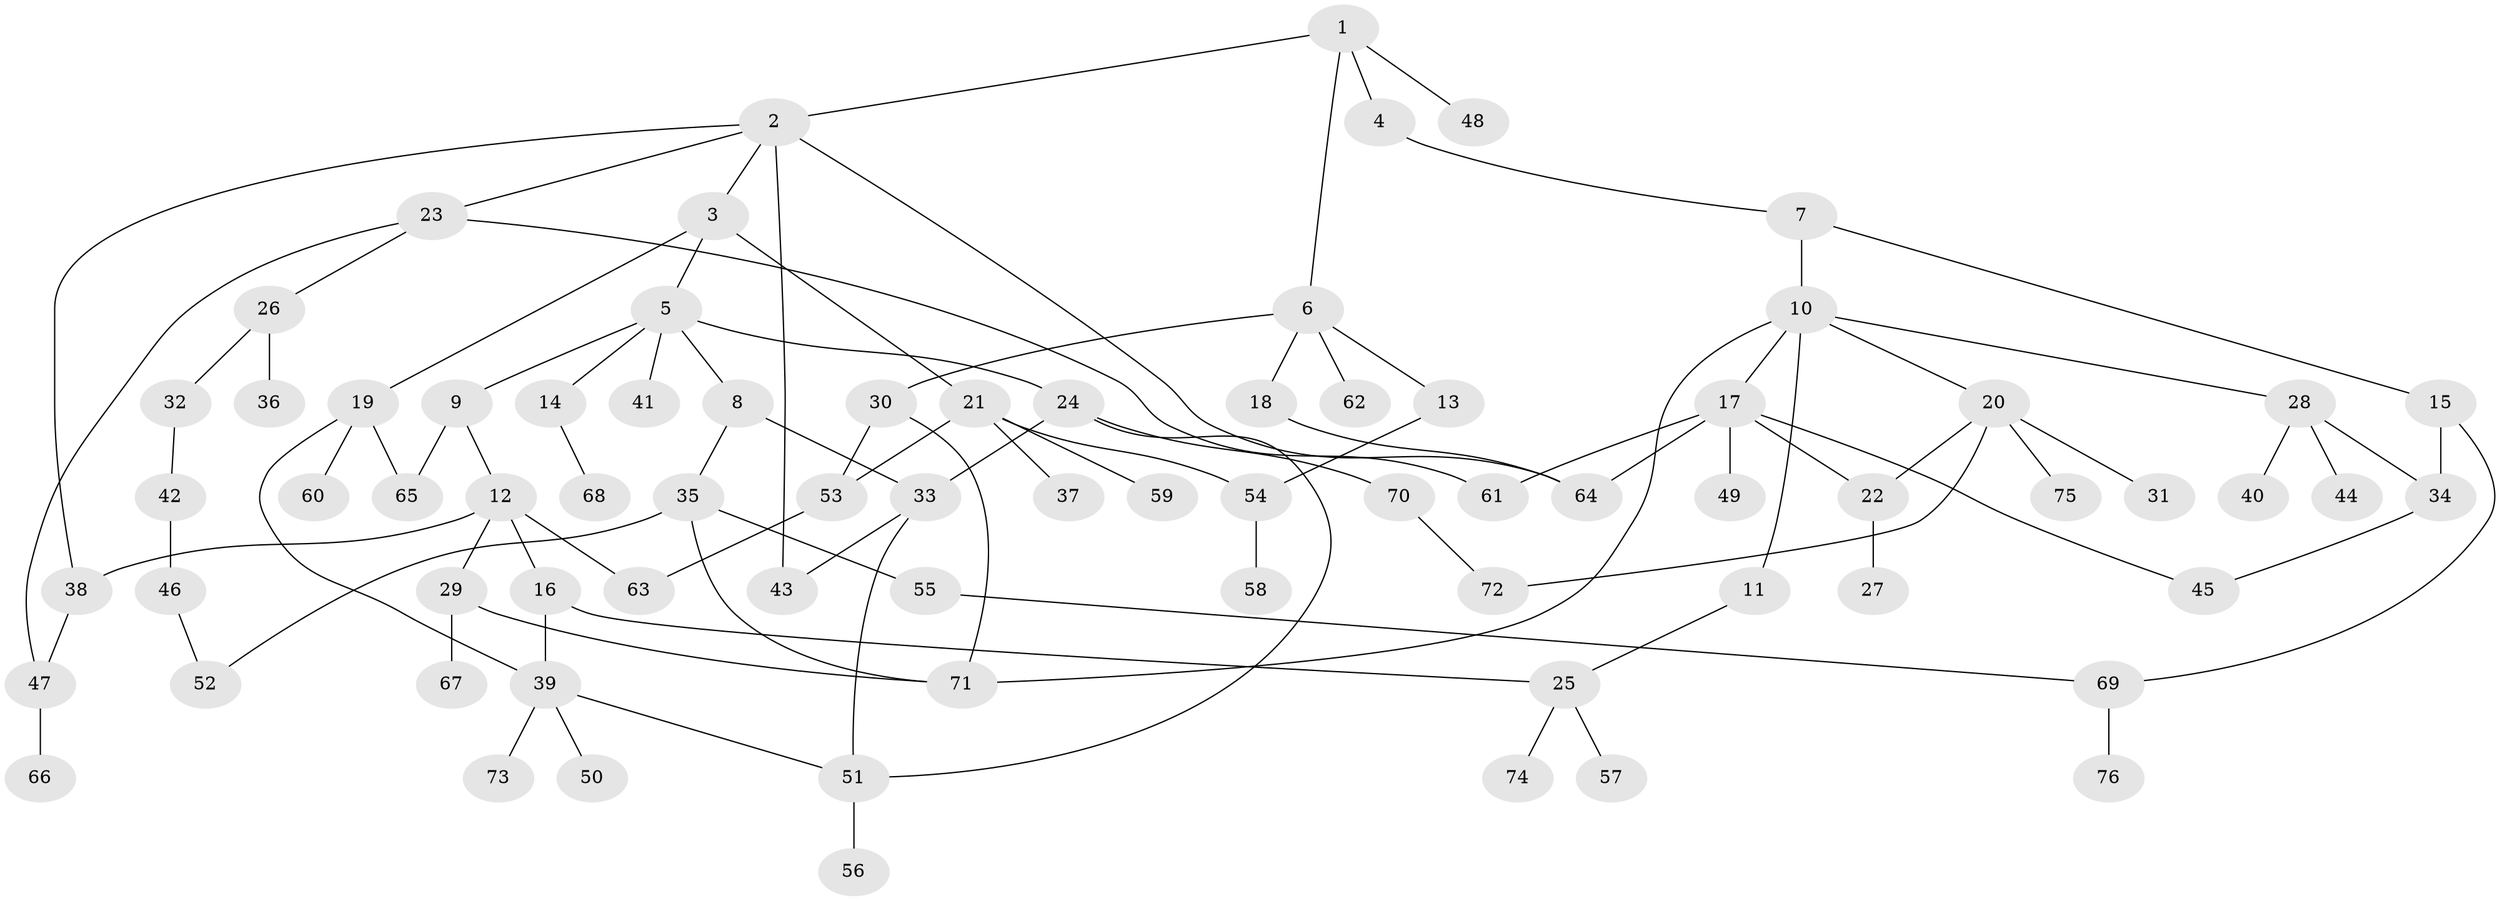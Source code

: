 // Generated by graph-tools (version 1.1) at 2025/00/03/09/25 03:00:59]
// undirected, 76 vertices, 99 edges
graph export_dot {
graph [start="1"]
  node [color=gray90,style=filled];
  1;
  2;
  3;
  4;
  5;
  6;
  7;
  8;
  9;
  10;
  11;
  12;
  13;
  14;
  15;
  16;
  17;
  18;
  19;
  20;
  21;
  22;
  23;
  24;
  25;
  26;
  27;
  28;
  29;
  30;
  31;
  32;
  33;
  34;
  35;
  36;
  37;
  38;
  39;
  40;
  41;
  42;
  43;
  44;
  45;
  46;
  47;
  48;
  49;
  50;
  51;
  52;
  53;
  54;
  55;
  56;
  57;
  58;
  59;
  60;
  61;
  62;
  63;
  64;
  65;
  66;
  67;
  68;
  69;
  70;
  71;
  72;
  73;
  74;
  75;
  76;
  1 -- 2;
  1 -- 4;
  1 -- 6;
  1 -- 48;
  2 -- 3;
  2 -- 23;
  2 -- 38;
  2 -- 43;
  2 -- 64;
  3 -- 5;
  3 -- 19;
  3 -- 21;
  4 -- 7;
  5 -- 8;
  5 -- 9;
  5 -- 14;
  5 -- 24;
  5 -- 41;
  6 -- 13;
  6 -- 18;
  6 -- 30;
  6 -- 62;
  7 -- 10;
  7 -- 15;
  8 -- 35;
  8 -- 33;
  9 -- 12;
  9 -- 65;
  10 -- 11;
  10 -- 17;
  10 -- 20;
  10 -- 28;
  10 -- 71;
  11 -- 25;
  12 -- 16;
  12 -- 29;
  12 -- 63;
  12 -- 38;
  13 -- 54;
  14 -- 68;
  15 -- 69;
  15 -- 34;
  16 -- 25;
  16 -- 39;
  17 -- 49;
  17 -- 61;
  17 -- 64;
  17 -- 45;
  17 -- 22;
  18 -- 64;
  19 -- 60;
  19 -- 39;
  19 -- 65;
  20 -- 22;
  20 -- 31;
  20 -- 75;
  20 -- 72;
  21 -- 37;
  21 -- 53;
  21 -- 59;
  21 -- 54;
  22 -- 27;
  23 -- 26;
  23 -- 47;
  23 -- 61;
  24 -- 33;
  24 -- 70;
  24 -- 51;
  25 -- 57;
  25 -- 74;
  26 -- 32;
  26 -- 36;
  28 -- 34;
  28 -- 40;
  28 -- 44;
  29 -- 67;
  29 -- 71;
  30 -- 71;
  30 -- 53;
  32 -- 42;
  33 -- 51;
  33 -- 43;
  34 -- 45;
  35 -- 52;
  35 -- 55;
  35 -- 71;
  38 -- 47;
  39 -- 50;
  39 -- 73;
  39 -- 51;
  42 -- 46;
  46 -- 52;
  47 -- 66;
  51 -- 56;
  53 -- 63;
  54 -- 58;
  55 -- 69;
  69 -- 76;
  70 -- 72;
}
